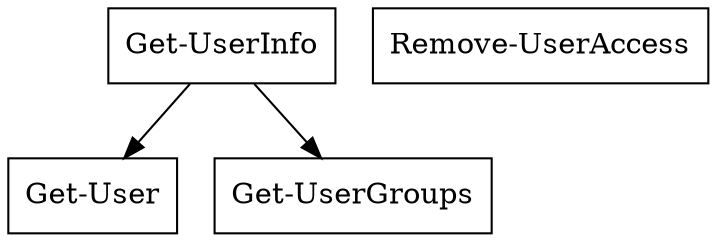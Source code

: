 digraph FunctionDependencies {
  node [shape=box];
  "Get-User";
  "Get-UserGroups";
  "Get-UserInfo";
  "Get-UserInfo" -> "Get-User";
  "Get-UserInfo" -> "Get-UserGroups";
  "Remove-UserAccess";
}


